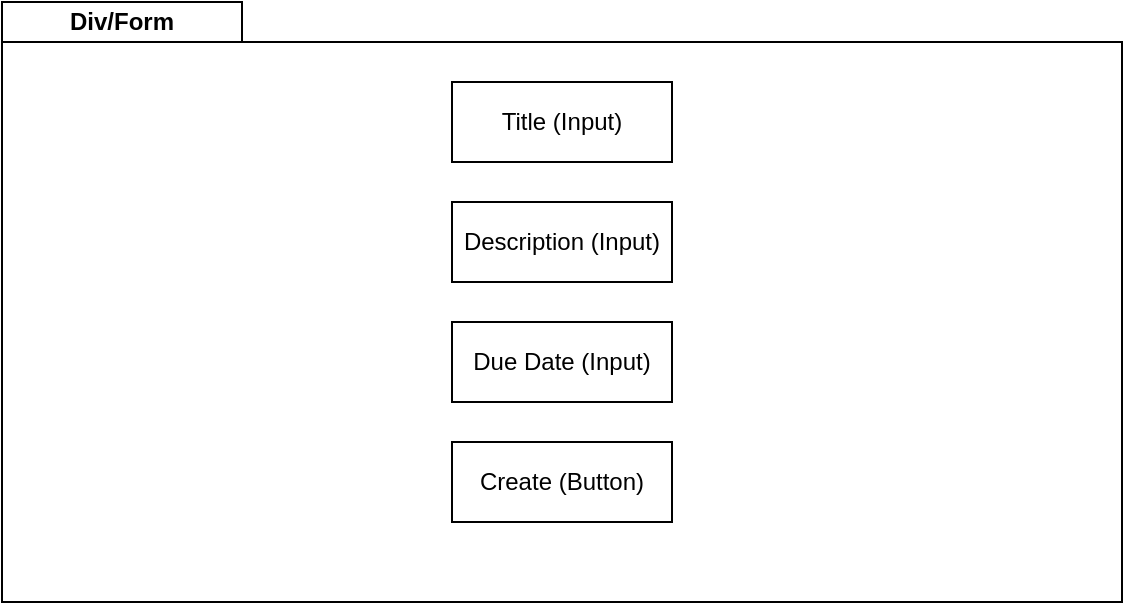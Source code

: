 <mxfile version="13.8.0" type="device"><diagram id="b09hN7xkdoFVs2MN-F_r" name="Page-1"><mxGraphModel dx="868" dy="450" grid="1" gridSize="10" guides="1" tooltips="1" connect="1" arrows="1" fold="1" page="1" pageScale="1" pageWidth="850" pageHeight="1100" math="0" shadow="0"><root><mxCell id="0"/><mxCell id="1" parent="0"/><mxCell id="D9B9Cemqk0TPAHCDZjpm-1" value="" style="rounded=0;whiteSpace=wrap;html=1;" vertex="1" parent="1"><mxGeometry x="160" y="80" width="560" height="280" as="geometry"/></mxCell><mxCell id="D9B9Cemqk0TPAHCDZjpm-3" value="&lt;b&gt;Div/Form&lt;/b&gt;" style="rounded=0;whiteSpace=wrap;html=1;" vertex="1" parent="1"><mxGeometry x="160" y="60" width="120" height="20" as="geometry"/></mxCell><mxCell id="D9B9Cemqk0TPAHCDZjpm-4" value="Title&amp;nbsp;(Input)" style="rounded=0;whiteSpace=wrap;html=1;" vertex="1" parent="1"><mxGeometry x="385" y="100" width="110" height="40" as="geometry"/></mxCell><mxCell id="D9B9Cemqk0TPAHCDZjpm-5" value="Description&amp;nbsp;(Input)" style="rounded=0;whiteSpace=wrap;html=1;" vertex="1" parent="1"><mxGeometry x="385" y="160" width="110" height="40" as="geometry"/></mxCell><mxCell id="D9B9Cemqk0TPAHCDZjpm-6" value="Create (Button)" style="rounded=0;whiteSpace=wrap;html=1;" vertex="1" parent="1"><mxGeometry x="385" y="280" width="110" height="40" as="geometry"/></mxCell><mxCell id="D9B9Cemqk0TPAHCDZjpm-7" value="Due Date (Input)" style="rounded=0;whiteSpace=wrap;html=1;" vertex="1" parent="1"><mxGeometry x="385" y="220" width="110" height="40" as="geometry"/></mxCell></root></mxGraphModel></diagram></mxfile>